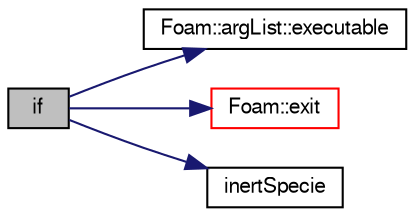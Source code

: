 digraph "if"
{
  bgcolor="transparent";
  edge [fontname="FreeSans",fontsize="10",labelfontname="FreeSans",labelfontsize="10"];
  node [fontname="FreeSans",fontsize="10",shape=record];
  rankdir="LR";
  Node8 [label="if",height=0.2,width=0.4,color="black", fillcolor="grey75", style="filled", fontcolor="black"];
  Node8 -> Node9 [color="midnightblue",fontsize="10",style="solid",fontname="FreeSans"];
  Node9 [label="Foam::argList::executable",height=0.2,width=0.4,color="black",URL="$a26662.html#a765dc84fb62a292b0dee3034a510b14e",tooltip="Name of executable without the path. "];
  Node8 -> Node10 [color="midnightblue",fontsize="10",style="solid",fontname="FreeSans"];
  Node10 [label="Foam::exit",height=0.2,width=0.4,color="red",URL="$a21124.html#a06ca7250d8e89caf05243ec094843642"];
  Node8 -> Node57 [color="midnightblue",fontsize="10",style="solid",fontname="FreeSans"];
  Node57 [label="inertSpecie",height=0.2,width=0.4,color="black",URL="$a38978.html#a176b66e849f8a3631fd523c56ab7a414"];
}
